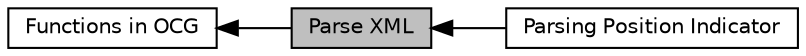 digraph "Parse XML"
{
  edge [fontname="Helvetica",fontsize="10",labelfontname="Helvetica",labelfontsize="10"];
  node [fontname="Helvetica",fontsize="10",shape=box];
  rankdir=LR;
  Node1 [label="Parse XML",height=0.2,width=0.4,color="black", fillcolor="grey75", style="filled", fontcolor="black",tooltip="Parse the XML configuration file."];
  Node2 [label="Functions in OCG",height=0.2,width=0.4,color="black", fillcolor="white", style="filled",URL="$group____fn.html",tooltip="describing all the functions used by OCG"];
  Node3 [label="Parsing Position Indicator",height=0.2,width=0.4,color="black", fillcolor="white", style="filled",URL="$group____parsing__position__indicator.html",tooltip="Indicate the position where the program is current parsing in the XML file."];
  Node2->Node1 [shape=plaintext, dir="back", style="solid"];
  Node1->Node3 [shape=plaintext, dir="back", style="solid"];
}
